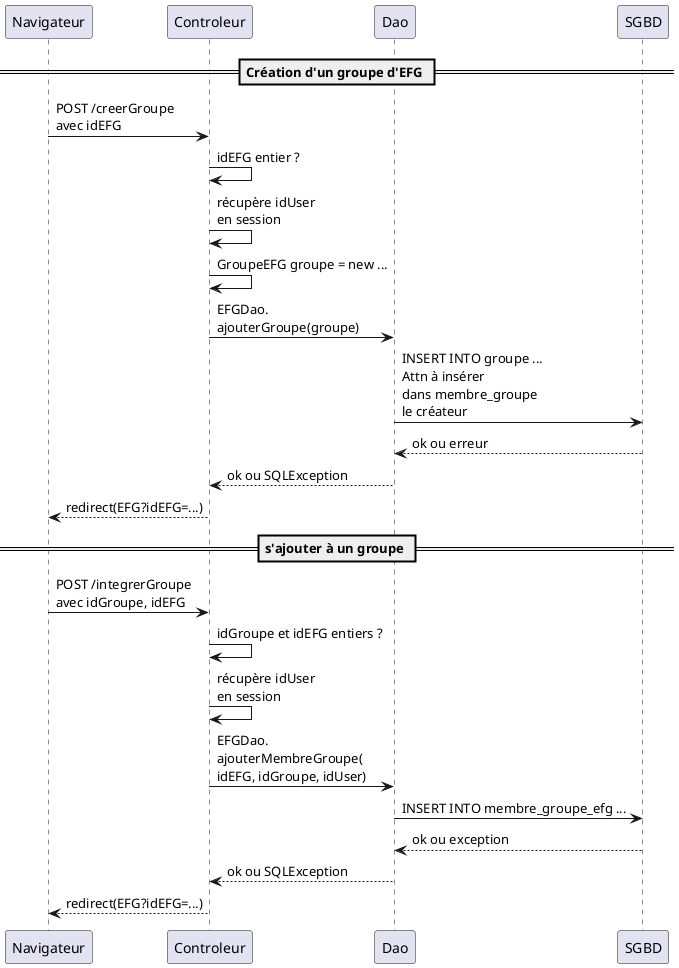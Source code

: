 @startuml
== Création d'un groupe d'EFG ==
Navigateur -> Controleur: POST /creerGroupe\navec idEFG
Controleur -> Controleur: idEFG entier ?
Controleur -> Controleur: récupère idUser\nen session
Controleur -> Controleur: GroupeEFG groupe = new ...
Controleur -> Dao: EFGDao.\najouterGroupe(groupe)
Dao -> SGBD: INSERT INTO groupe ...\nAttn à insérer\ndans membre_groupe\nle créateur
SGBD --> Dao: ok ou erreur
Dao --> Controleur: ok ou SQLException
Controleur --> Navigateur: redirect(EFG?idEFG=...)

== s'ajouter à un groupe ==
Navigateur -> Controleur: POST /integrerGroupe\navec idGroupe, idEFG
Controleur -> Controleur: idGroupe et idEFG entiers ?
Controleur -> Controleur: récupère idUser\nen session
Controleur -> Dao: EFGDao.\najouterMembreGroupe(\nidEFG, idGroupe, idUser)
Dao -> SGBD: INSERT INTO membre_groupe_efg ...
SGBD --> Dao: ok ou exception
Dao --> Controleur: ok ou SQLException
Controleur --> Navigateur: redirect(EFG?idEFG=...)
@enduml
